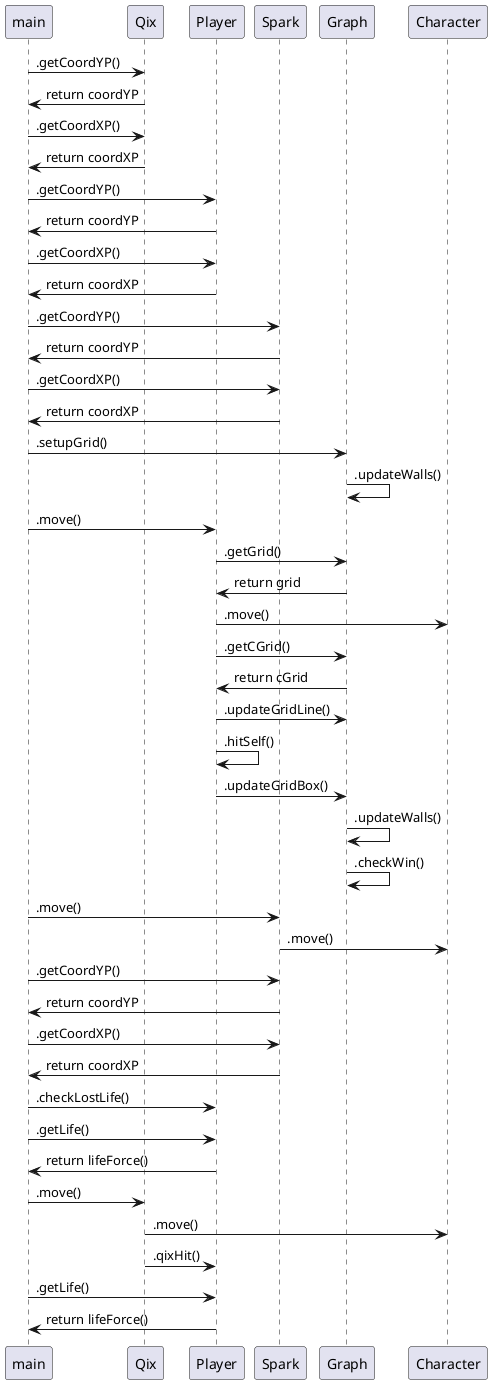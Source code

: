 @startuml Qix
main -> Qix : .getCoordYP()
Qix -> main : return coordYP
main -> Qix : .getCoordXP()
Qix -> main : return coordXP
main -> Player : .getCoordYP()
Player -> main : return coordYP
main -> Player : .getCoordXP()
Player -> main : return coordXP
main -> Spark : .getCoordYP()
Spark -> main : return coordYP
main -> Spark : .getCoordXP()
Spark -> main : return coordXP
main -> Graph : .setupGrid()
Graph -> Graph : .updateWalls()
main -> Player : .move()
Player -> Graph : .getGrid()
Graph -> Player : return grid
Player -> Character : .move()
Player -> Graph : .getCGrid()
Graph -> Player : return cGrid
Player -> Graph : .updateGridLine()
Player -> Player : .hitSelf()
Player -> Graph : .updateGridBox()
Graph -> Graph: .updateWalls()
Graph -> Graph : .checkWin()
main -> Spark : .move()
Spark -> Character : .move()
main -> Spark : .getCoordYP()
Spark -> main : return coordYP
main -> Spark : .getCoordXP()
Spark -> main : return coordXP
main -> Player : .checkLostLife()
main -> Player : .getLife()
Player -> main : return lifeForce()
main -> Qix : .move()
Qix -> Character : .move()
Qix -> Player : .qixHit()
main -> Player : .getLife()
Player -> main : return lifeForce()
@enduml
